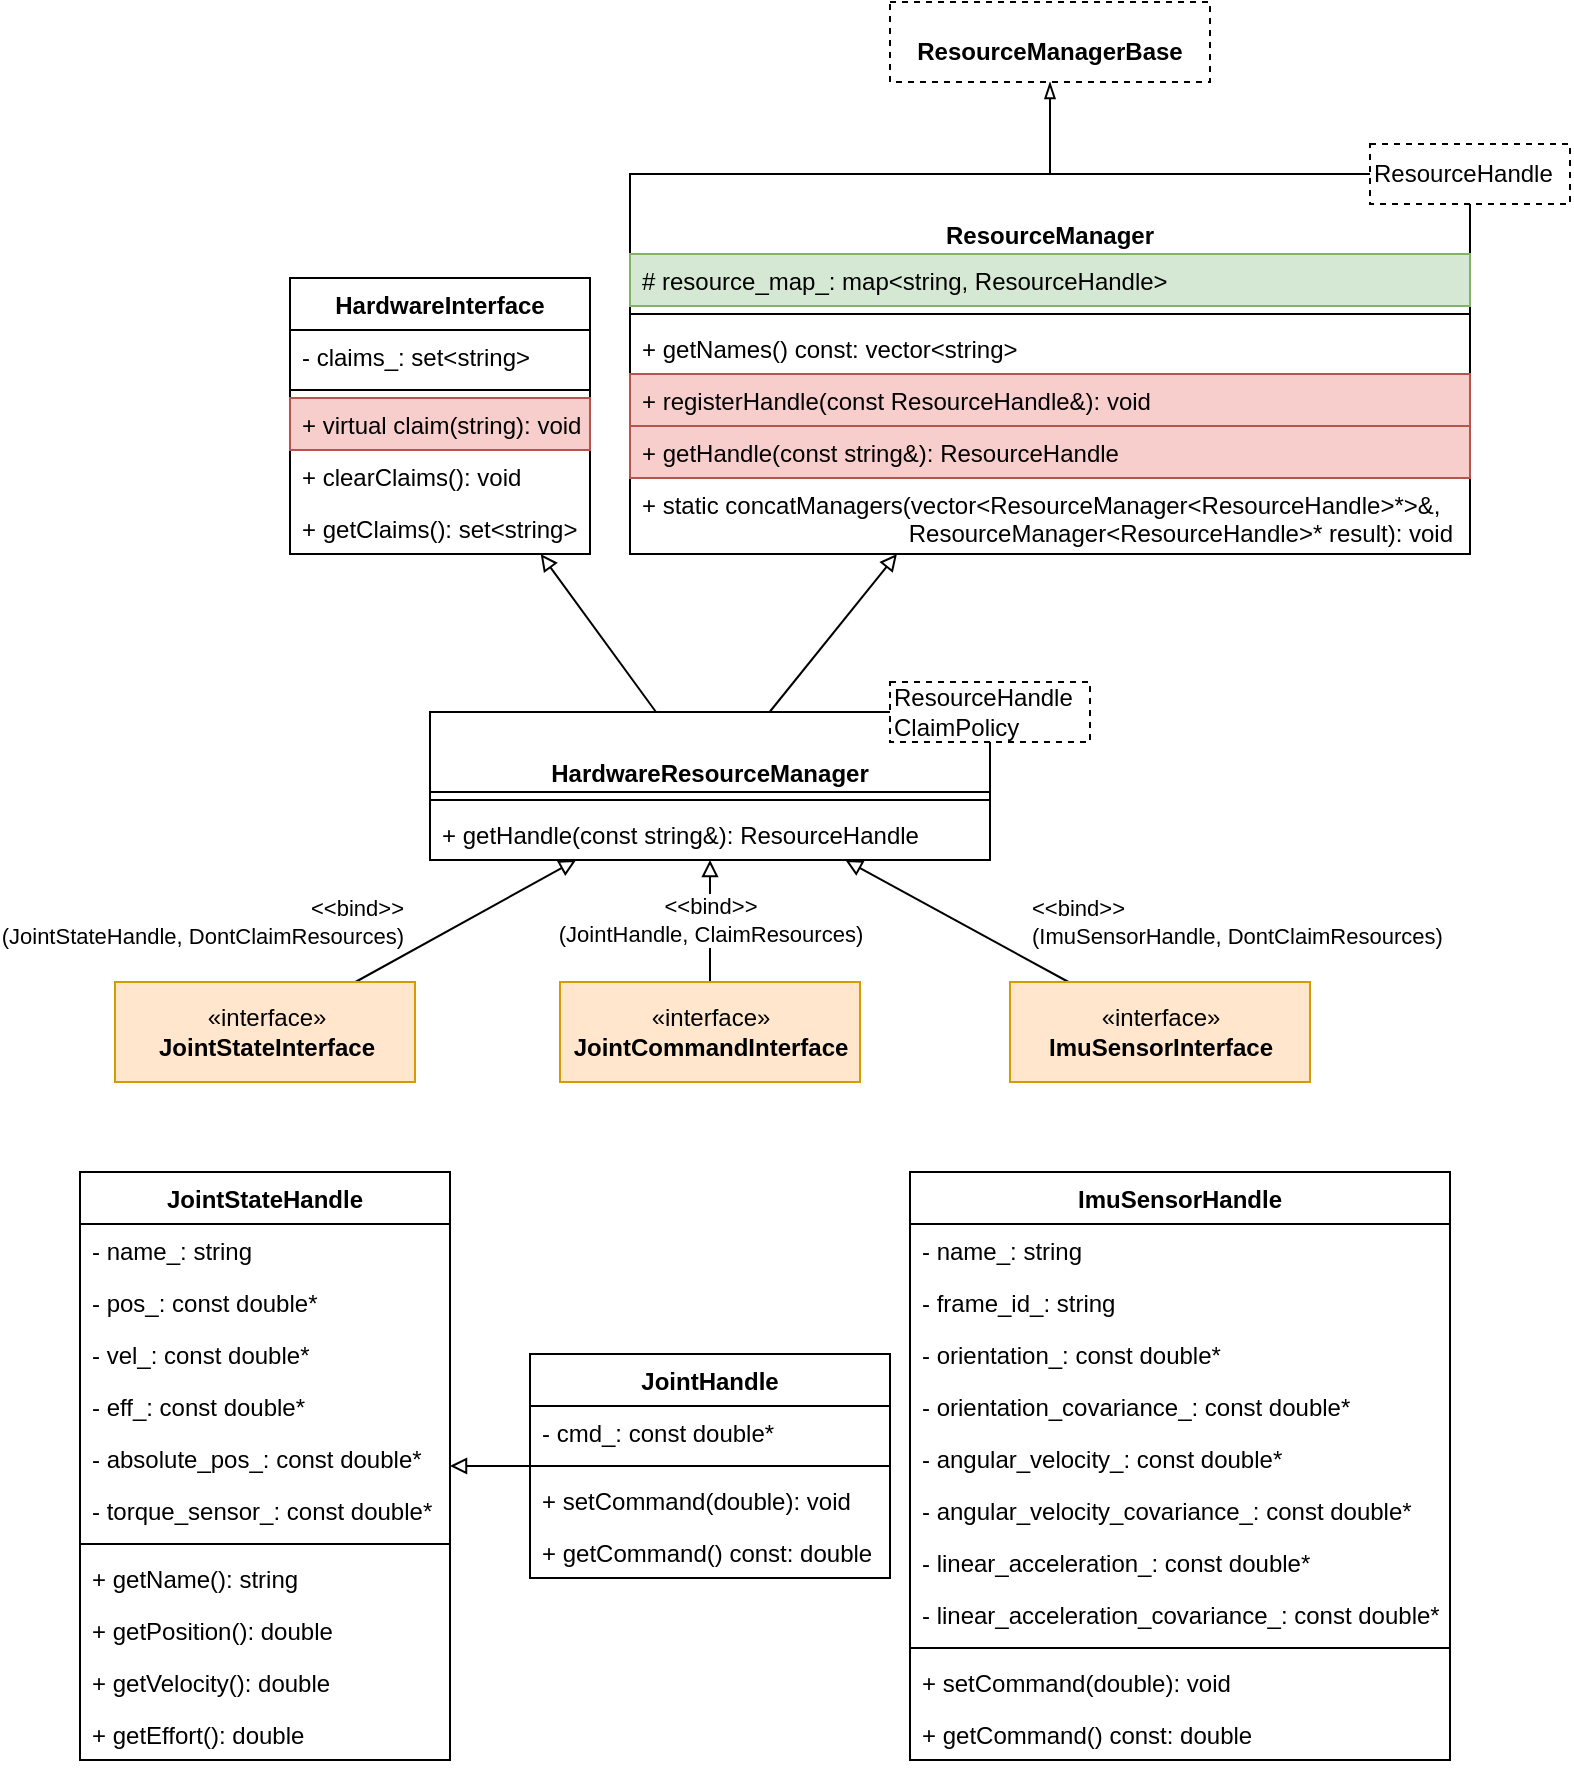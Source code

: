<mxfile version="16.1.0" type="github" pages="2">
  <diagram id="8WjdRJNzvcCob919X_vl" name="Page-1">
    <mxGraphModel dx="1594" dy="882" grid="1" gridSize="10" guides="1" tooltips="1" connect="1" arrows="1" fold="1" page="1" pageScale="1" pageWidth="827" pageHeight="1169" math="0" shadow="0">
      <root>
        <mxCell id="0" />
        <mxCell id="1" parent="0" />
        <mxCell id="quUrAPskGc8MLW7vgIRe-1" value="HardwareInterface" style="swimlane;fontStyle=1;align=center;verticalAlign=top;childLayout=stackLayout;horizontal=1;startSize=26;horizontalStack=0;resizeParent=1;resizeParentMax=0;resizeLast=0;collapsible=1;marginBottom=0;" vertex="1" parent="1">
          <mxGeometry x="171" y="138" width="150" height="138" as="geometry">
            <mxRectangle x="200" y="240" width="100" height="26" as="alternateBounds" />
          </mxGeometry>
        </mxCell>
        <mxCell id="quUrAPskGc8MLW7vgIRe-2" value="- claims_: set&lt;string&gt;" style="text;strokeColor=none;fillColor=none;align=left;verticalAlign=top;spacingLeft=4;spacingRight=4;overflow=hidden;rotatable=0;points=[[0,0.5],[1,0.5]];portConstraint=eastwest;" vertex="1" parent="quUrAPskGc8MLW7vgIRe-1">
          <mxGeometry y="26" width="150" height="26" as="geometry" />
        </mxCell>
        <mxCell id="quUrAPskGc8MLW7vgIRe-3" value="" style="line;strokeWidth=1;fillColor=none;align=left;verticalAlign=middle;spacingTop=-1;spacingLeft=3;spacingRight=3;rotatable=0;labelPosition=right;points=[];portConstraint=eastwest;" vertex="1" parent="quUrAPskGc8MLW7vgIRe-1">
          <mxGeometry y="52" width="150" height="8" as="geometry" />
        </mxCell>
        <mxCell id="quUrAPskGc8MLW7vgIRe-4" value="+ virtual claim(string): void" style="text;strokeColor=#b85450;fillColor=#f8cecc;align=left;verticalAlign=top;spacingLeft=4;spacingRight=4;overflow=hidden;rotatable=0;points=[[0,0.5],[1,0.5]];portConstraint=eastwest;" vertex="1" parent="quUrAPskGc8MLW7vgIRe-1">
          <mxGeometry y="60" width="150" height="26" as="geometry" />
        </mxCell>
        <mxCell id="quUrAPskGc8MLW7vgIRe-9" value="+ clearClaims(): void" style="text;strokeColor=none;fillColor=none;align=left;verticalAlign=top;spacingLeft=4;spacingRight=4;overflow=hidden;rotatable=0;points=[[0,0.5],[1,0.5]];portConstraint=eastwest;" vertex="1" parent="quUrAPskGc8MLW7vgIRe-1">
          <mxGeometry y="86" width="150" height="26" as="geometry" />
        </mxCell>
        <mxCell id="quUrAPskGc8MLW7vgIRe-10" value="+ getClaims(): set&lt;string&gt;" style="text;strokeColor=none;fillColor=none;align=left;verticalAlign=top;spacingLeft=4;spacingRight=4;overflow=hidden;rotatable=0;points=[[0,0.5],[1,0.5]];portConstraint=eastwest;" vertex="1" parent="quUrAPskGc8MLW7vgIRe-1">
          <mxGeometry y="112" width="150" height="26" as="geometry" />
        </mxCell>
        <mxCell id="quUrAPskGc8MLW7vgIRe-29" style="rounded=0;orthogonalLoop=1;jettySize=auto;html=1;endArrow=block;endFill=0;" edge="1" parent="1" source="quUrAPskGc8MLW7vgIRe-11" target="quUrAPskGc8MLW7vgIRe-1">
          <mxGeometry relative="1" as="geometry" />
        </mxCell>
        <mxCell id="quUrAPskGc8MLW7vgIRe-30" style="edgeStyle=none;rounded=0;orthogonalLoop=1;jettySize=auto;html=1;endArrow=block;endFill=0;" edge="1" parent="1" source="quUrAPskGc8MLW7vgIRe-11" target="quUrAPskGc8MLW7vgIRe-19">
          <mxGeometry relative="1" as="geometry" />
        </mxCell>
        <mxCell id="quUrAPskGc8MLW7vgIRe-11" value="HardwareResourceManager" style="swimlane;fontStyle=1;align=center;verticalAlign=bottom;childLayout=stackLayout;horizontal=1;startSize=40;horizontalStack=0;resizeParent=1;resizeParentMax=0;resizeLast=0;collapsible=1;marginBottom=0;" vertex="1" parent="1">
          <mxGeometry x="241" y="355" width="280" height="74" as="geometry">
            <mxRectangle x="200" y="240" width="100" height="26" as="alternateBounds" />
          </mxGeometry>
        </mxCell>
        <mxCell id="quUrAPskGc8MLW7vgIRe-13" value="" style="line;strokeWidth=1;fillColor=none;align=left;verticalAlign=middle;spacingTop=-1;spacingLeft=3;spacingRight=3;rotatable=0;labelPosition=right;points=[];portConstraint=eastwest;" vertex="1" parent="quUrAPskGc8MLW7vgIRe-11">
          <mxGeometry y="40" width="280" height="8" as="geometry" />
        </mxCell>
        <mxCell id="quUrAPskGc8MLW7vgIRe-14" value="+ getHandle(const string&amp;): ResourceHandle" style="text;strokeColor=none;fillColor=none;align=left;verticalAlign=top;spacingLeft=4;spacingRight=4;overflow=hidden;rotatable=0;points=[[0,0.5],[1,0.5]];portConstraint=eastwest;" vertex="1" parent="quUrAPskGc8MLW7vgIRe-11">
          <mxGeometry y="48" width="280" height="26" as="geometry" />
        </mxCell>
        <mxCell id="quUrAPskGc8MLW7vgIRe-18" value="ResourceHandle&lt;br&gt;ClaimPolicy" style="rounded=0;whiteSpace=wrap;html=1;dashed=1;align=left;" vertex="1" parent="1">
          <mxGeometry x="471" y="340" width="100" height="30" as="geometry" />
        </mxCell>
        <mxCell id="quUrAPskGc8MLW7vgIRe-27" style="edgeStyle=orthogonalEdgeStyle;rounded=0;orthogonalLoop=1;jettySize=auto;html=1;entryX=0.5;entryY=1;entryDx=0;entryDy=0;endArrow=blockThin;endFill=0;" edge="1" parent="1" source="quUrAPskGc8MLW7vgIRe-19" target="quUrAPskGc8MLW7vgIRe-26">
          <mxGeometry relative="1" as="geometry" />
        </mxCell>
        <mxCell id="quUrAPskGc8MLW7vgIRe-19" value="ResourceManager" style="swimlane;fontStyle=1;align=center;verticalAlign=bottom;childLayout=stackLayout;horizontal=1;startSize=40;horizontalStack=0;resizeParent=1;resizeParentMax=0;resizeLast=0;collapsible=1;marginBottom=0;" vertex="1" parent="1">
          <mxGeometry x="341" y="86" width="420" height="190" as="geometry">
            <mxRectangle x="200" y="240" width="100" height="26" as="alternateBounds" />
          </mxGeometry>
        </mxCell>
        <mxCell id="quUrAPskGc8MLW7vgIRe-20" value="# resource_map_: map&lt;string, ResourceHandle&gt;" style="text;strokeColor=#82b366;fillColor=#d5e8d4;align=left;verticalAlign=top;spacingLeft=4;spacingRight=4;overflow=hidden;rotatable=0;points=[[0,0.5],[1,0.5]];portConstraint=eastwest;" vertex="1" parent="quUrAPskGc8MLW7vgIRe-19">
          <mxGeometry y="40" width="420" height="26" as="geometry" />
        </mxCell>
        <mxCell id="quUrAPskGc8MLW7vgIRe-21" value="" style="line;strokeWidth=1;fillColor=none;align=left;verticalAlign=middle;spacingTop=-1;spacingLeft=3;spacingRight=3;rotatable=0;labelPosition=right;points=[];portConstraint=eastwest;" vertex="1" parent="quUrAPskGc8MLW7vgIRe-19">
          <mxGeometry y="66" width="420" height="8" as="geometry" />
        </mxCell>
        <mxCell id="quUrAPskGc8MLW7vgIRe-22" value="+ getNames() const: vector&lt;string&gt;" style="text;strokeColor=none;fillColor=none;align=left;verticalAlign=top;spacingLeft=4;spacingRight=4;overflow=hidden;rotatable=0;points=[[0,0.5],[1,0.5]];portConstraint=eastwest;" vertex="1" parent="quUrAPskGc8MLW7vgIRe-19">
          <mxGeometry y="74" width="420" height="26" as="geometry" />
        </mxCell>
        <mxCell id="quUrAPskGc8MLW7vgIRe-23" value="+ registerHandle(const ResourceHandle&amp;): void" style="text;strokeColor=#b85450;fillColor=#f8cecc;align=left;verticalAlign=top;spacingLeft=4;spacingRight=4;overflow=hidden;rotatable=0;points=[[0,0.5],[1,0.5]];portConstraint=eastwest;" vertex="1" parent="quUrAPskGc8MLW7vgIRe-19">
          <mxGeometry y="100" width="420" height="26" as="geometry" />
        </mxCell>
        <mxCell id="quUrAPskGc8MLW7vgIRe-24" value="+ getHandle(const string&amp;): ResourceHandle" style="text;strokeColor=#b85450;fillColor=#f8cecc;align=left;verticalAlign=top;spacingLeft=4;spacingRight=4;overflow=hidden;rotatable=0;points=[[0,0.5],[1,0.5]];portConstraint=eastwest;" vertex="1" parent="quUrAPskGc8MLW7vgIRe-19">
          <mxGeometry y="126" width="420" height="26" as="geometry" />
        </mxCell>
        <mxCell id="quUrAPskGc8MLW7vgIRe-28" value="+ static concatManagers(vector&lt;ResourceManager&lt;ResourceHandle&gt;*&gt;&amp;,&#xa;                                        ResourceManager&lt;ResourceHandle&gt;* result): void" style="text;strokeColor=none;fillColor=none;align=left;verticalAlign=top;spacingLeft=4;spacingRight=4;overflow=hidden;rotatable=0;points=[[0,0.5],[1,0.5]];portConstraint=eastwest;" vertex="1" parent="quUrAPskGc8MLW7vgIRe-19">
          <mxGeometry y="152" width="420" height="38" as="geometry" />
        </mxCell>
        <mxCell id="quUrAPskGc8MLW7vgIRe-25" value="ResourceHandle" style="rounded=0;whiteSpace=wrap;html=1;dashed=1;align=left;" vertex="1" parent="1">
          <mxGeometry x="711" y="71" width="100" height="30" as="geometry" />
        </mxCell>
        <mxCell id="quUrAPskGc8MLW7vgIRe-26" value="&lt;p style=&quot;margin: 0px ; margin-top: 4px ; text-align: center&quot;&gt;&lt;br&gt;&lt;b&gt;ResourceManagerBase&lt;/b&gt;&lt;/p&gt;" style="verticalAlign=top;align=left;overflow=fill;fontSize=12;fontFamily=Helvetica;html=1;dashed=1;" vertex="1" parent="1">
          <mxGeometry x="471" width="160" height="40" as="geometry" />
        </mxCell>
        <mxCell id="quUrAPskGc8MLW7vgIRe-31" value="JointStateHandle" style="swimlane;fontStyle=1;align=center;verticalAlign=top;childLayout=stackLayout;horizontal=1;startSize=26;horizontalStack=0;resizeParent=1;resizeParentMax=0;resizeLast=0;collapsible=1;marginBottom=0;" vertex="1" parent="1">
          <mxGeometry x="66" y="585" width="185" height="294" as="geometry" />
        </mxCell>
        <mxCell id="quUrAPskGc8MLW7vgIRe-32" value="- name_: string" style="text;strokeColor=none;fillColor=none;align=left;verticalAlign=top;spacingLeft=4;spacingRight=4;overflow=hidden;rotatable=0;points=[[0,0.5],[1,0.5]];portConstraint=eastwest;" vertex="1" parent="quUrAPskGc8MLW7vgIRe-31">
          <mxGeometry y="26" width="185" height="26" as="geometry" />
        </mxCell>
        <mxCell id="quUrAPskGc8MLW7vgIRe-35" value="- pos_: const double*" style="text;strokeColor=none;fillColor=none;align=left;verticalAlign=top;spacingLeft=4;spacingRight=4;overflow=hidden;rotatable=0;points=[[0,0.5],[1,0.5]];portConstraint=eastwest;" vertex="1" parent="quUrAPskGc8MLW7vgIRe-31">
          <mxGeometry y="52" width="185" height="26" as="geometry" />
        </mxCell>
        <mxCell id="quUrAPskGc8MLW7vgIRe-36" value="- vel_: const double*" style="text;strokeColor=none;fillColor=none;align=left;verticalAlign=top;spacingLeft=4;spacingRight=4;overflow=hidden;rotatable=0;points=[[0,0.5],[1,0.5]];portConstraint=eastwest;" vertex="1" parent="quUrAPskGc8MLW7vgIRe-31">
          <mxGeometry y="78" width="185" height="26" as="geometry" />
        </mxCell>
        <mxCell id="quUrAPskGc8MLW7vgIRe-37" value="- eff_: const double*" style="text;strokeColor=none;fillColor=none;align=left;verticalAlign=top;spacingLeft=4;spacingRight=4;overflow=hidden;rotatable=0;points=[[0,0.5],[1,0.5]];portConstraint=eastwest;" vertex="1" parent="quUrAPskGc8MLW7vgIRe-31">
          <mxGeometry y="104" width="185" height="26" as="geometry" />
        </mxCell>
        <mxCell id="quUrAPskGc8MLW7vgIRe-38" value="- absolute_pos_: const double*" style="text;strokeColor=none;fillColor=none;align=left;verticalAlign=top;spacingLeft=4;spacingRight=4;overflow=hidden;rotatable=0;points=[[0,0.5],[1,0.5]];portConstraint=eastwest;" vertex="1" parent="quUrAPskGc8MLW7vgIRe-31">
          <mxGeometry y="130" width="185" height="26" as="geometry" />
        </mxCell>
        <mxCell id="quUrAPskGc8MLW7vgIRe-39" value="- torque_sensor_: const double*" style="text;strokeColor=none;fillColor=none;align=left;verticalAlign=top;spacingLeft=4;spacingRight=4;overflow=hidden;rotatable=0;points=[[0,0.5],[1,0.5]];portConstraint=eastwest;" vertex="1" parent="quUrAPskGc8MLW7vgIRe-31">
          <mxGeometry y="156" width="185" height="26" as="geometry" />
        </mxCell>
        <mxCell id="quUrAPskGc8MLW7vgIRe-33" value="" style="line;strokeWidth=1;fillColor=none;align=left;verticalAlign=middle;spacingTop=-1;spacingLeft=3;spacingRight=3;rotatable=0;labelPosition=right;points=[];portConstraint=eastwest;" vertex="1" parent="quUrAPskGc8MLW7vgIRe-31">
          <mxGeometry y="182" width="185" height="8" as="geometry" />
        </mxCell>
        <mxCell id="quUrAPskGc8MLW7vgIRe-34" value="+ getName(): string" style="text;strokeColor=none;fillColor=none;align=left;verticalAlign=top;spacingLeft=4;spacingRight=4;overflow=hidden;rotatable=0;points=[[0,0.5],[1,0.5]];portConstraint=eastwest;" vertex="1" parent="quUrAPskGc8MLW7vgIRe-31">
          <mxGeometry y="190" width="185" height="26" as="geometry" />
        </mxCell>
        <mxCell id="quUrAPskGc8MLW7vgIRe-40" value="+ getPosition(): double" style="text;strokeColor=none;fillColor=none;align=left;verticalAlign=top;spacingLeft=4;spacingRight=4;overflow=hidden;rotatable=0;points=[[0,0.5],[1,0.5]];portConstraint=eastwest;" vertex="1" parent="quUrAPskGc8MLW7vgIRe-31">
          <mxGeometry y="216" width="185" height="26" as="geometry" />
        </mxCell>
        <mxCell id="quUrAPskGc8MLW7vgIRe-41" value="+ getVelocity(): double" style="text;strokeColor=none;fillColor=none;align=left;verticalAlign=top;spacingLeft=4;spacingRight=4;overflow=hidden;rotatable=0;points=[[0,0.5],[1,0.5]];portConstraint=eastwest;" vertex="1" parent="quUrAPskGc8MLW7vgIRe-31">
          <mxGeometry y="242" width="185" height="26" as="geometry" />
        </mxCell>
        <mxCell id="quUrAPskGc8MLW7vgIRe-42" value="+ getEffort(): double" style="text;strokeColor=none;fillColor=none;align=left;verticalAlign=top;spacingLeft=4;spacingRight=4;overflow=hidden;rotatable=0;points=[[0,0.5],[1,0.5]];portConstraint=eastwest;" vertex="1" parent="quUrAPskGc8MLW7vgIRe-31">
          <mxGeometry y="268" width="185" height="26" as="geometry" />
        </mxCell>
        <mxCell id="quUrAPskGc8MLW7vgIRe-60" style="edgeStyle=none;rounded=0;orthogonalLoop=1;jettySize=auto;html=1;endArrow=block;endFill=0;" edge="1" parent="1" source="quUrAPskGc8MLW7vgIRe-43" target="quUrAPskGc8MLW7vgIRe-31">
          <mxGeometry relative="1" as="geometry" />
        </mxCell>
        <mxCell id="quUrAPskGc8MLW7vgIRe-43" value="JointHandle" style="swimlane;fontStyle=1;align=center;verticalAlign=top;childLayout=stackLayout;horizontal=1;startSize=26;horizontalStack=0;resizeParent=1;resizeParentMax=0;resizeLast=0;collapsible=1;marginBottom=0;" vertex="1" parent="1">
          <mxGeometry x="291" y="676" width="180" height="112" as="geometry" />
        </mxCell>
        <mxCell id="quUrAPskGc8MLW7vgIRe-44" value="- cmd_: const double*" style="text;strokeColor=none;fillColor=none;align=left;verticalAlign=top;spacingLeft=4;spacingRight=4;overflow=hidden;rotatable=0;points=[[0,0.5],[1,0.5]];portConstraint=eastwest;" vertex="1" parent="quUrAPskGc8MLW7vgIRe-43">
          <mxGeometry y="26" width="180" height="26" as="geometry" />
        </mxCell>
        <mxCell id="quUrAPskGc8MLW7vgIRe-45" value="" style="line;strokeWidth=1;fillColor=none;align=left;verticalAlign=middle;spacingTop=-1;spacingLeft=3;spacingRight=3;rotatable=0;labelPosition=right;points=[];portConstraint=eastwest;" vertex="1" parent="quUrAPskGc8MLW7vgIRe-43">
          <mxGeometry y="52" width="180" height="8" as="geometry" />
        </mxCell>
        <mxCell id="quUrAPskGc8MLW7vgIRe-46" value="+ setCommand(double): void" style="text;strokeColor=none;fillColor=none;align=left;verticalAlign=top;spacingLeft=4;spacingRight=4;overflow=hidden;rotatable=0;points=[[0,0.5],[1,0.5]];portConstraint=eastwest;" vertex="1" parent="quUrAPskGc8MLW7vgIRe-43">
          <mxGeometry y="60" width="180" height="26" as="geometry" />
        </mxCell>
        <mxCell id="quUrAPskGc8MLW7vgIRe-47" value="+ getCommand() const: double" style="text;strokeColor=none;fillColor=none;align=left;verticalAlign=top;spacingLeft=4;spacingRight=4;overflow=hidden;rotatable=0;points=[[0,0.5],[1,0.5]];portConstraint=eastwest;" vertex="1" parent="quUrAPskGc8MLW7vgIRe-43">
          <mxGeometry y="86" width="180" height="26" as="geometry" />
        </mxCell>
        <mxCell id="quUrAPskGc8MLW7vgIRe-50" style="edgeStyle=none;rounded=0;orthogonalLoop=1;jettySize=auto;html=1;endArrow=block;endFill=0;" edge="1" parent="1" source="quUrAPskGc8MLW7vgIRe-48" target="quUrAPskGc8MLW7vgIRe-11">
          <mxGeometry relative="1" as="geometry">
            <mxPoint x="441" y="430" as="targetPoint" />
          </mxGeometry>
        </mxCell>
        <mxCell id="quUrAPskGc8MLW7vgIRe-51" value="&amp;lt;&amp;lt;bind&amp;gt;&amp;gt;&lt;br&gt;(JointHandle, ClaimResources)" style="edgeLabel;html=1;align=center;verticalAlign=middle;resizable=0;points=[];" vertex="1" connectable="0" parent="quUrAPskGc8MLW7vgIRe-50">
          <mxGeometry x="-0.188" y="-1" relative="1" as="geometry">
            <mxPoint x="-1" y="-6" as="offset" />
          </mxGeometry>
        </mxCell>
        <mxCell id="quUrAPskGc8MLW7vgIRe-48" value="«interface»&lt;br&gt;&lt;b&gt;JointCommandInterface&lt;/b&gt;" style="html=1;fillColor=#ffe6cc;strokeColor=#d79b00;" vertex="1" parent="1">
          <mxGeometry x="306" y="490" width="150" height="50" as="geometry" />
        </mxCell>
        <mxCell id="quUrAPskGc8MLW7vgIRe-58" style="edgeStyle=none;rounded=0;orthogonalLoop=1;jettySize=auto;html=1;endArrow=block;endFill=0;" edge="1" parent="1" source="quUrAPskGc8MLW7vgIRe-52" target="quUrAPskGc8MLW7vgIRe-11">
          <mxGeometry relative="1" as="geometry" />
        </mxCell>
        <mxCell id="quUrAPskGc8MLW7vgIRe-59" value="&lt;span style=&quot;font-family: &amp;#34;helvetica&amp;#34;&quot;&gt;&amp;lt;&amp;lt;bind&amp;gt;&amp;gt;&lt;/span&gt;&lt;br style=&quot;font-family: &amp;#34;helvetica&amp;#34;&quot;&gt;&lt;span style=&quot;font-family: &amp;#34;helvetica&amp;#34;&quot;&gt;(JointStateHandle, DontClaimResources)&lt;/span&gt;" style="edgeLabel;html=1;align=right;verticalAlign=middle;resizable=0;points=[];" vertex="1" connectable="0" parent="quUrAPskGc8MLW7vgIRe-58">
          <mxGeometry x="-0.344" y="1" relative="1" as="geometry">
            <mxPoint x="-11" y="-9" as="offset" />
          </mxGeometry>
        </mxCell>
        <mxCell id="quUrAPskGc8MLW7vgIRe-52" value="«interface»&lt;br&gt;&lt;b&gt;JointStateInterface&lt;/b&gt;" style="html=1;fillColor=#ffe6cc;strokeColor=#d79b00;" vertex="1" parent="1">
          <mxGeometry x="83.5" y="490" width="150" height="50" as="geometry" />
        </mxCell>
        <mxCell id="quUrAPskGc8MLW7vgIRe-61" value="ImuSensorHandle" style="swimlane;fontStyle=1;align=center;verticalAlign=top;childLayout=stackLayout;horizontal=1;startSize=26;horizontalStack=0;resizeParent=1;resizeParentMax=0;resizeLast=0;collapsible=1;marginBottom=0;" vertex="1" parent="1">
          <mxGeometry x="481" y="585" width="270" height="294" as="geometry" />
        </mxCell>
        <mxCell id="quUrAPskGc8MLW7vgIRe-62" value="- name_: string" style="text;strokeColor=none;fillColor=none;align=left;verticalAlign=top;spacingLeft=4;spacingRight=4;overflow=hidden;rotatable=0;points=[[0,0.5],[1,0.5]];portConstraint=eastwest;" vertex="1" parent="quUrAPskGc8MLW7vgIRe-61">
          <mxGeometry y="26" width="270" height="26" as="geometry" />
        </mxCell>
        <mxCell id="quUrAPskGc8MLW7vgIRe-66" value="- frame_id_: string" style="text;strokeColor=none;fillColor=none;align=left;verticalAlign=top;spacingLeft=4;spacingRight=4;overflow=hidden;rotatable=0;points=[[0,0.5],[1,0.5]];portConstraint=eastwest;" vertex="1" parent="quUrAPskGc8MLW7vgIRe-61">
          <mxGeometry y="52" width="270" height="26" as="geometry" />
        </mxCell>
        <mxCell id="quUrAPskGc8MLW7vgIRe-67" value="- orientation_: const double*" style="text;strokeColor=none;fillColor=none;align=left;verticalAlign=top;spacingLeft=4;spacingRight=4;overflow=hidden;rotatable=0;points=[[0,0.5],[1,0.5]];portConstraint=eastwest;" vertex="1" parent="quUrAPskGc8MLW7vgIRe-61">
          <mxGeometry y="78" width="270" height="26" as="geometry" />
        </mxCell>
        <mxCell id="quUrAPskGc8MLW7vgIRe-68" value="- orientation_covariance_: const double*" style="text;strokeColor=none;fillColor=none;align=left;verticalAlign=top;spacingLeft=4;spacingRight=4;overflow=hidden;rotatable=0;points=[[0,0.5],[1,0.5]];portConstraint=eastwest;" vertex="1" parent="quUrAPskGc8MLW7vgIRe-61">
          <mxGeometry y="104" width="270" height="26" as="geometry" />
        </mxCell>
        <mxCell id="quUrAPskGc8MLW7vgIRe-69" value="- angular_velocity_: const double*" style="text;strokeColor=none;fillColor=none;align=left;verticalAlign=top;spacingLeft=4;spacingRight=4;overflow=hidden;rotatable=0;points=[[0,0.5],[1,0.5]];portConstraint=eastwest;" vertex="1" parent="quUrAPskGc8MLW7vgIRe-61">
          <mxGeometry y="130" width="270" height="26" as="geometry" />
        </mxCell>
        <mxCell id="quUrAPskGc8MLW7vgIRe-70" value="- angular_velocity_covariance_: const double*" style="text;strokeColor=none;fillColor=none;align=left;verticalAlign=top;spacingLeft=4;spacingRight=4;overflow=hidden;rotatable=0;points=[[0,0.5],[1,0.5]];portConstraint=eastwest;" vertex="1" parent="quUrAPskGc8MLW7vgIRe-61">
          <mxGeometry y="156" width="270" height="26" as="geometry" />
        </mxCell>
        <mxCell id="quUrAPskGc8MLW7vgIRe-71" value="- linear_acceleration_: const double*" style="text;strokeColor=none;fillColor=none;align=left;verticalAlign=top;spacingLeft=4;spacingRight=4;overflow=hidden;rotatable=0;points=[[0,0.5],[1,0.5]];portConstraint=eastwest;" vertex="1" parent="quUrAPskGc8MLW7vgIRe-61">
          <mxGeometry y="182" width="270" height="26" as="geometry" />
        </mxCell>
        <mxCell id="quUrAPskGc8MLW7vgIRe-72" value="- linear_acceleration_covariance_: const double*" style="text;strokeColor=none;fillColor=none;align=left;verticalAlign=top;spacingLeft=4;spacingRight=4;overflow=hidden;rotatable=0;points=[[0,0.5],[1,0.5]];portConstraint=eastwest;" vertex="1" parent="quUrAPskGc8MLW7vgIRe-61">
          <mxGeometry y="208" width="270" height="26" as="geometry" />
        </mxCell>
        <mxCell id="quUrAPskGc8MLW7vgIRe-63" value="" style="line;strokeWidth=1;fillColor=none;align=left;verticalAlign=middle;spacingTop=-1;spacingLeft=3;spacingRight=3;rotatable=0;labelPosition=right;points=[];portConstraint=eastwest;" vertex="1" parent="quUrAPskGc8MLW7vgIRe-61">
          <mxGeometry y="234" width="270" height="8" as="geometry" />
        </mxCell>
        <mxCell id="quUrAPskGc8MLW7vgIRe-64" value="+ setCommand(double): void" style="text;strokeColor=none;fillColor=none;align=left;verticalAlign=top;spacingLeft=4;spacingRight=4;overflow=hidden;rotatable=0;points=[[0,0.5],[1,0.5]];portConstraint=eastwest;" vertex="1" parent="quUrAPskGc8MLW7vgIRe-61">
          <mxGeometry y="242" width="270" height="26" as="geometry" />
        </mxCell>
        <mxCell id="quUrAPskGc8MLW7vgIRe-65" value="+ getCommand() const: double" style="text;strokeColor=none;fillColor=none;align=left;verticalAlign=top;spacingLeft=4;spacingRight=4;overflow=hidden;rotatable=0;points=[[0,0.5],[1,0.5]];portConstraint=eastwest;" vertex="1" parent="quUrAPskGc8MLW7vgIRe-61">
          <mxGeometry y="268" width="270" height="26" as="geometry" />
        </mxCell>
        <mxCell id="quUrAPskGc8MLW7vgIRe-74" style="edgeStyle=none;rounded=0;orthogonalLoop=1;jettySize=auto;html=1;endArrow=block;endFill=0;" edge="1" parent="1" source="quUrAPskGc8MLW7vgIRe-73" target="quUrAPskGc8MLW7vgIRe-11">
          <mxGeometry relative="1" as="geometry" />
        </mxCell>
        <mxCell id="quUrAPskGc8MLW7vgIRe-75" value="&amp;lt;&amp;lt;bind&amp;gt;&amp;gt;&lt;br&gt;(ImuSensorHandle, DontClaimResources)" style="edgeLabel;html=1;align=left;verticalAlign=middle;resizable=0;points=[];" vertex="1" connectable="0" parent="quUrAPskGc8MLW7vgIRe-74">
          <mxGeometry x="-0.348" y="-1" relative="1" as="geometry">
            <mxPoint x="16" y="-9" as="offset" />
          </mxGeometry>
        </mxCell>
        <mxCell id="quUrAPskGc8MLW7vgIRe-73" value="«interface»&lt;br&gt;&lt;b&gt;ImuSensorInterface&lt;/b&gt;" style="html=1;fillColor=#ffe6cc;strokeColor=#d79b00;" vertex="1" parent="1">
          <mxGeometry x="531" y="490" width="150" height="50" as="geometry" />
        </mxCell>
      </root>
    </mxGraphModel>
  </diagram>
  <diagram id="8KkcqO4MM9qYVObOX0Qp" name="Page-2">
    <mxGraphModel dx="648" dy="477" grid="1" gridSize="10" guides="1" tooltips="1" connect="1" arrows="1" fold="1" page="1" pageScale="1" pageWidth="827" pageHeight="1169" math="0" shadow="0">
      <root>
        <mxCell id="mQnT46z9yBcWtM73tBsZ-0" />
        <mxCell id="mQnT46z9yBcWtM73tBsZ-1" parent="mQnT46z9yBcWtM73tBsZ-0" />
        <mxCell id="mQnT46z9yBcWtM73tBsZ-2" value="InterfaceResources" style="swimlane;fontStyle=1;align=center;verticalAlign=top;childLayout=stackLayout;horizontal=1;startSize=26;horizontalStack=0;resizeParent=1;resizeParentMax=0;resizeLast=0;collapsible=1;marginBottom=0;" vertex="1" parent="mQnT46z9yBcWtM73tBsZ-1">
          <mxGeometry x="70" y="70" width="160" height="86" as="geometry" />
        </mxCell>
        <mxCell id="mQnT46z9yBcWtM73tBsZ-3" value="+ hardware_interface: string" style="text;strokeColor=none;fillColor=none;align=left;verticalAlign=top;spacingLeft=4;spacingRight=4;overflow=hidden;rotatable=0;points=[[0,0.5],[1,0.5]];portConstraint=eastwest;" vertex="1" parent="mQnT46z9yBcWtM73tBsZ-2">
          <mxGeometry y="26" width="160" height="26" as="geometry" />
        </mxCell>
        <mxCell id="mQnT46z9yBcWtM73tBsZ-6" value="+ resources: set&lt;string&gt;" style="text;strokeColor=none;fillColor=none;align=left;verticalAlign=top;spacingLeft=4;spacingRight=4;overflow=hidden;rotatable=0;points=[[0,0.5],[1,0.5]];portConstraint=eastwest;" vertex="1" parent="mQnT46z9yBcWtM73tBsZ-2">
          <mxGeometry y="52" width="160" height="26" as="geometry" />
        </mxCell>
        <mxCell id="mQnT46z9yBcWtM73tBsZ-4" value="" style="line;strokeWidth=1;fillColor=none;align=left;verticalAlign=middle;spacingTop=-1;spacingLeft=3;spacingRight=3;rotatable=0;labelPosition=right;points=[];portConstraint=eastwest;" vertex="1" parent="mQnT46z9yBcWtM73tBsZ-2">
          <mxGeometry y="78" width="160" height="8" as="geometry" />
        </mxCell>
        <mxCell id="mQnT46z9yBcWtM73tBsZ-7" value="ControllerInfo" style="swimlane;fontStyle=1;align=center;verticalAlign=top;childLayout=stackLayout;horizontal=1;startSize=26;horizontalStack=0;resizeParent=1;resizeParentMax=0;resizeLast=0;collapsible=1;marginBottom=0;" vertex="1" parent="mQnT46z9yBcWtM73tBsZ-1">
          <mxGeometry x="10" y="190" width="280" height="112" as="geometry" />
        </mxCell>
        <mxCell id="mQnT46z9yBcWtM73tBsZ-8" value="+ name: string" style="text;strokeColor=none;fillColor=none;align=left;verticalAlign=top;spacingLeft=4;spacingRight=4;overflow=hidden;rotatable=0;points=[[0,0.5],[1,0.5]];portConstraint=eastwest;" vertex="1" parent="mQnT46z9yBcWtM73tBsZ-7">
          <mxGeometry y="26" width="280" height="26" as="geometry" />
        </mxCell>
        <mxCell id="mQnT46z9yBcWtM73tBsZ-11" value="+ type: string" style="text;strokeColor=none;fillColor=none;align=left;verticalAlign=top;spacingLeft=4;spacingRight=4;overflow=hidden;rotatable=0;points=[[0,0.5],[1,0.5]];portConstraint=eastwest;" vertex="1" parent="mQnT46z9yBcWtM73tBsZ-7">
          <mxGeometry y="52" width="280" height="26" as="geometry" />
        </mxCell>
        <mxCell id="mQnT46z9yBcWtM73tBsZ-12" value="+ claimed_resources: vector&lt;InterfaceResources&gt;" style="text;strokeColor=none;fillColor=none;align=left;verticalAlign=top;spacingLeft=4;spacingRight=4;overflow=hidden;rotatable=0;points=[[0,0.5],[1,0.5]];portConstraint=eastwest;" vertex="1" parent="mQnT46z9yBcWtM73tBsZ-7">
          <mxGeometry y="78" width="280" height="26" as="geometry" />
        </mxCell>
        <mxCell id="mQnT46z9yBcWtM73tBsZ-9" value="" style="line;strokeWidth=1;fillColor=none;align=left;verticalAlign=middle;spacingTop=-1;spacingLeft=3;spacingRight=3;rotatable=0;labelPosition=right;points=[];portConstraint=eastwest;" vertex="1" parent="mQnT46z9yBcWtM73tBsZ-7">
          <mxGeometry y="104" width="280" height="8" as="geometry" />
        </mxCell>
      </root>
    </mxGraphModel>
  </diagram>
</mxfile>
